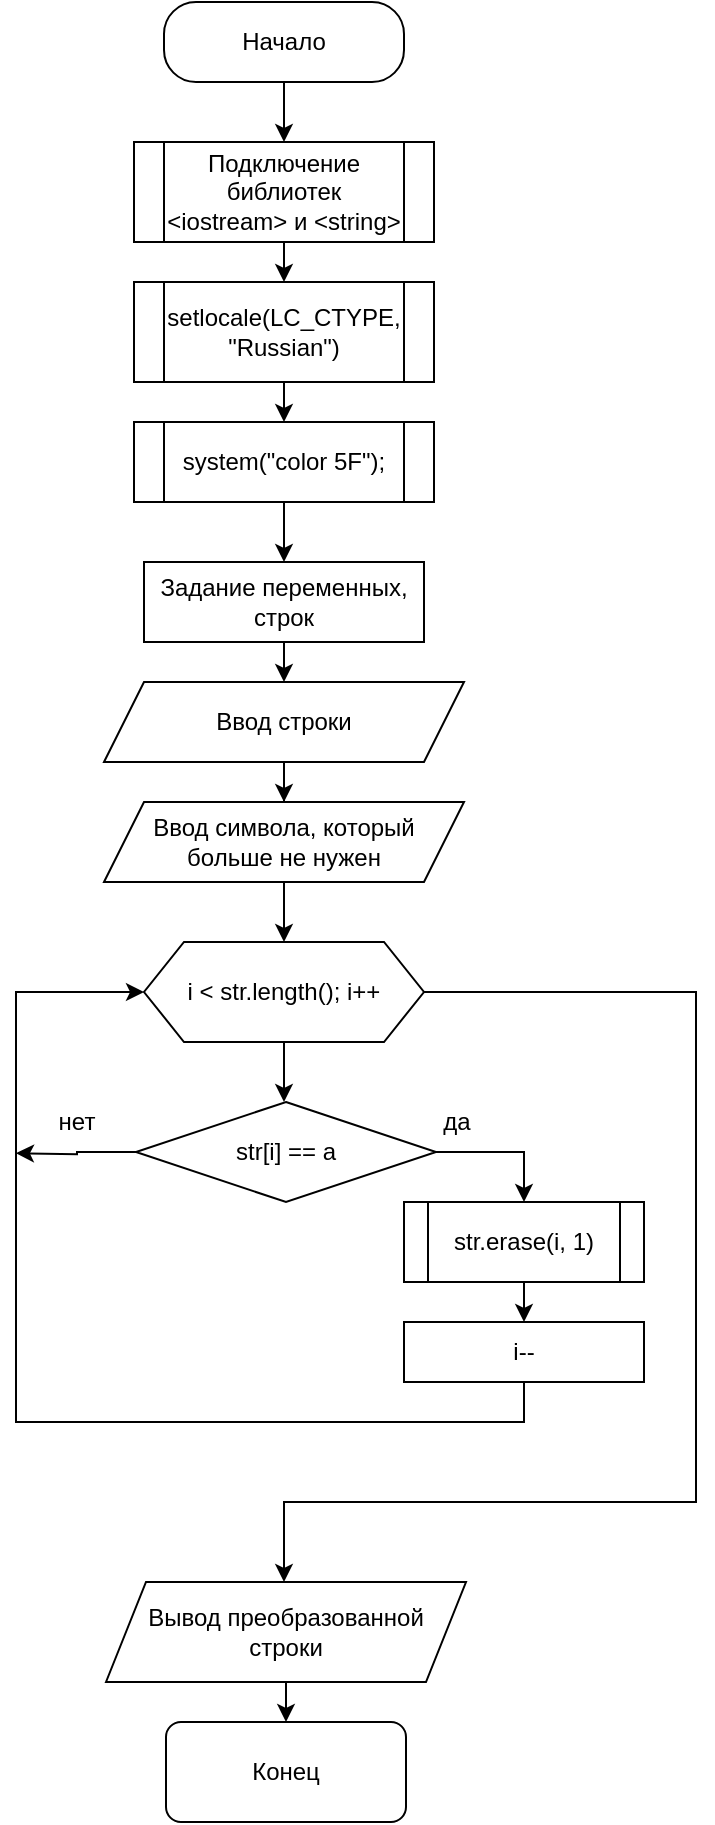 <mxfile version="13.9.9" type="device" pages="2"><diagram id="pFNhWob0lJEy7gKFFzao" name="Страница 1"><mxGraphModel dx="599" dy="705" grid="1" gridSize="10" guides="1" tooltips="1" connect="1" arrows="1" fold="1" page="1" pageScale="1" pageWidth="827" pageHeight="1169" math="0" shadow="0"><root><mxCell id="0"/><mxCell id="1" parent="0"/><mxCell id="0rGAk1tlBy2DbvqIt14T-1" style="edgeStyle=orthogonalEdgeStyle;rounded=0;orthogonalLoop=1;jettySize=auto;html=1;exitX=0.5;exitY=1;exitDx=0;exitDy=0;entryX=0.5;entryY=0;entryDx=0;entryDy=0;" edge="1" parent="1" source="0rGAk1tlBy2DbvqIt14T-2"><mxGeometry relative="1" as="geometry"><mxPoint x="344" y="120" as="targetPoint"/></mxGeometry></mxCell><mxCell id="0rGAk1tlBy2DbvqIt14T-2" value="Начало" style="rounded=1;whiteSpace=wrap;html=1;fontSize=12;glass=0;strokeWidth=1;shadow=0;arcSize=40;" vertex="1" parent="1"><mxGeometry x="284" y="50" width="120" height="40" as="geometry"/></mxCell><mxCell id="0rGAk1tlBy2DbvqIt14T-3" style="edgeStyle=orthogonalEdgeStyle;rounded=0;orthogonalLoop=1;jettySize=auto;html=1;exitX=0.5;exitY=1;exitDx=0;exitDy=0;entryX=0.5;entryY=0;entryDx=0;entryDy=0;" edge="1" parent="1"><mxGeometry relative="1" as="geometry"><mxPoint x="344" y="370" as="sourcePoint"/><mxPoint x="344" y="390" as="targetPoint"/></mxGeometry></mxCell><mxCell id="0rGAk1tlBy2DbvqIt14T-4" style="edgeStyle=orthogonalEdgeStyle;rounded=0;orthogonalLoop=1;jettySize=auto;html=1;exitX=0.5;exitY=1;exitDx=0;exitDy=0;entryX=0.5;entryY=0;entryDx=0;entryDy=0;" edge="1" parent="1"><mxGeometry relative="1" as="geometry"><mxPoint x="344" y="520" as="targetPoint"/><mxPoint x="344" y="490" as="sourcePoint"/></mxGeometry></mxCell><mxCell id="0rGAk1tlBy2DbvqIt14T-5" value="Конец" style="rounded=1;whiteSpace=wrap;html=1;" vertex="1" parent="1"><mxGeometry x="285" y="910" width="120" height="50" as="geometry"/></mxCell><mxCell id="0rGAk1tlBy2DbvqIt14T-6" style="edgeStyle=orthogonalEdgeStyle;rounded=0;orthogonalLoop=1;jettySize=auto;html=1;exitX=0.5;exitY=1;exitDx=0;exitDy=0;entryX=0.5;entryY=0;entryDx=0;entryDy=0;" edge="1" parent="1"><mxGeometry relative="1" as="geometry"><mxPoint x="344" y="570" as="sourcePoint"/><mxPoint x="344" y="600" as="targetPoint"/></mxGeometry></mxCell><mxCell id="0rGAk1tlBy2DbvqIt14T-8" style="edgeStyle=orthogonalEdgeStyle;rounded=0;orthogonalLoop=1;jettySize=auto;html=1;exitX=0.5;exitY=1;exitDx=0;exitDy=0;" edge="1" parent="1" source="0rGAk1tlBy2DbvqIt14T-9" target="0rGAk1tlBy2DbvqIt14T-24"><mxGeometry relative="1" as="geometry"/></mxCell><mxCell id="0rGAk1tlBy2DbvqIt14T-9" value="Ввод строки" style="shape=parallelogram;perimeter=parallelogramPerimeter;whiteSpace=wrap;html=1;fixedSize=1;" vertex="1" parent="1"><mxGeometry x="254" y="390" width="180" height="40" as="geometry"/></mxCell><mxCell id="0rGAk1tlBy2DbvqIt14T-44" style="edgeStyle=orthogonalEdgeStyle;rounded=0;orthogonalLoop=1;jettySize=auto;html=1;exitX=1;exitY=0.5;exitDx=0;exitDy=0;" edge="1" parent="1" source="0rGAk1tlBy2DbvqIt14T-11" target="0rGAk1tlBy2DbvqIt14T-39"><mxGeometry relative="1" as="geometry"><Array as="points"><mxPoint x="550" y="545"/><mxPoint x="550" y="800"/><mxPoint x="344" y="800"/></Array></mxGeometry></mxCell><mxCell id="0rGAk1tlBy2DbvqIt14T-11" value="i &amp;lt; str.length(); i++" style="shape=hexagon;perimeter=hexagonPerimeter2;whiteSpace=wrap;html=1;fixedSize=1;" vertex="1" parent="1"><mxGeometry x="274" y="520" width="140" height="50" as="geometry"/></mxCell><mxCell id="0rGAk1tlBy2DbvqIt14T-20" value="Задание переменных, строк" style="rounded=0;whiteSpace=wrap;html=1;" vertex="1" parent="1"><mxGeometry x="274" y="330" width="140" height="40" as="geometry"/></mxCell><mxCell id="0rGAk1tlBy2DbvqIt14T-24" value="Ввод символа, который &lt;br&gt;больше не нужен" style="shape=parallelogram;perimeter=parallelogramPerimeter;whiteSpace=wrap;html=1;fixedSize=1;" vertex="1" parent="1"><mxGeometry x="254" y="450" width="180" height="40" as="geometry"/></mxCell><mxCell id="0rGAk1tlBy2DbvqIt14T-36" style="edgeStyle=orthogonalEdgeStyle;rounded=0;orthogonalLoop=1;jettySize=auto;html=1;exitX=0.5;exitY=1;exitDx=0;exitDy=0;entryX=0.5;entryY=0;entryDx=0;entryDy=0;" edge="1" parent="1" source="0rGAk1tlBy2DbvqIt14T-33" target="0rGAk1tlBy2DbvqIt14T-34"><mxGeometry relative="1" as="geometry"/></mxCell><mxCell id="0rGAk1tlBy2DbvqIt14T-33" value="Подключение библиотек &amp;lt;iostream&amp;gt; и &amp;lt;string&amp;gt;" style="shape=process;whiteSpace=wrap;html=1;backgroundOutline=1;" vertex="1" parent="1"><mxGeometry x="269" y="120" width="150" height="50" as="geometry"/></mxCell><mxCell id="0rGAk1tlBy2DbvqIt14T-37" style="edgeStyle=orthogonalEdgeStyle;rounded=0;orthogonalLoop=1;jettySize=auto;html=1;exitX=0.5;exitY=1;exitDx=0;exitDy=0;entryX=0.5;entryY=0;entryDx=0;entryDy=0;" edge="1" parent="1" source="0rGAk1tlBy2DbvqIt14T-34" target="0rGAk1tlBy2DbvqIt14T-35"><mxGeometry relative="1" as="geometry"/></mxCell><mxCell id="0rGAk1tlBy2DbvqIt14T-34" value="setlocale(LC_CTYPE, &quot;Russian&quot;)" style="shape=process;whiteSpace=wrap;html=1;backgroundOutline=1;" vertex="1" parent="1"><mxGeometry x="269" y="190" width="150" height="50" as="geometry"/></mxCell><mxCell id="0rGAk1tlBy2DbvqIt14T-38" style="edgeStyle=orthogonalEdgeStyle;rounded=0;orthogonalLoop=1;jettySize=auto;html=1;exitX=0.5;exitY=1;exitDx=0;exitDy=0;entryX=0.5;entryY=0;entryDx=0;entryDy=0;" edge="1" parent="1" source="0rGAk1tlBy2DbvqIt14T-35" target="0rGAk1tlBy2DbvqIt14T-20"><mxGeometry relative="1" as="geometry"/></mxCell><mxCell id="0rGAk1tlBy2DbvqIt14T-35" value="system(&quot;color 5F&quot;);" style="shape=process;whiteSpace=wrap;html=1;backgroundOutline=1;" vertex="1" parent="1"><mxGeometry x="269" y="260" width="150" height="40" as="geometry"/></mxCell><mxCell id="0rGAk1tlBy2DbvqIt14T-41" style="edgeStyle=orthogonalEdgeStyle;rounded=0;orthogonalLoop=1;jettySize=auto;html=1;exitX=0.5;exitY=1;exitDx=0;exitDy=0;entryX=0.5;entryY=0;entryDx=0;entryDy=0;" edge="1" parent="1" source="0rGAk1tlBy2DbvqIt14T-39" target="0rGAk1tlBy2DbvqIt14T-5"><mxGeometry relative="1" as="geometry"/></mxCell><mxCell id="0rGAk1tlBy2DbvqIt14T-39" value="Вывод преобразованной&lt;br&gt;строки" style="shape=parallelogram;perimeter=parallelogramPerimeter;whiteSpace=wrap;html=1;fixedSize=1;" vertex="1" parent="1"><mxGeometry x="255" y="840" width="180" height="50" as="geometry"/></mxCell><mxCell id="0rGAk1tlBy2DbvqIt14T-45" style="edgeStyle=orthogonalEdgeStyle;rounded=0;orthogonalLoop=1;jettySize=auto;html=1;exitX=1;exitY=0.5;exitDx=0;exitDy=0;" edge="1" parent="1" source="0rGAk1tlBy2DbvqIt14T-42" target="0rGAk1tlBy2DbvqIt14T-46"><mxGeometry relative="1" as="geometry"><mxPoint x="480" y="660" as="targetPoint"/></mxGeometry></mxCell><mxCell id="0rGAk1tlBy2DbvqIt14T-51" style="edgeStyle=orthogonalEdgeStyle;rounded=0;orthogonalLoop=1;jettySize=auto;html=1;exitX=0;exitY=0.5;exitDx=0;exitDy=0;" edge="1" parent="1" source="0rGAk1tlBy2DbvqIt14T-42"><mxGeometry relative="1" as="geometry"><mxPoint x="210" y="625.588" as="targetPoint"/></mxGeometry></mxCell><mxCell id="0rGAk1tlBy2DbvqIt14T-42" value="str[i] == a" style="rhombus;whiteSpace=wrap;html=1;" vertex="1" parent="1"><mxGeometry x="270" y="600" width="150" height="50" as="geometry"/></mxCell><mxCell id="0rGAk1tlBy2DbvqIt14T-49" style="edgeStyle=orthogonalEdgeStyle;rounded=0;orthogonalLoop=1;jettySize=auto;html=1;exitX=0.5;exitY=1;exitDx=0;exitDy=0;entryX=0.5;entryY=0;entryDx=0;entryDy=0;" edge="1" parent="1" source="0rGAk1tlBy2DbvqIt14T-46" target="0rGAk1tlBy2DbvqIt14T-48"><mxGeometry relative="1" as="geometry"/></mxCell><mxCell id="0rGAk1tlBy2DbvqIt14T-46" value="str.erase(i, 1)" style="shape=process;whiteSpace=wrap;html=1;backgroundOutline=1;" vertex="1" parent="1"><mxGeometry x="404" y="650" width="120" height="40" as="geometry"/></mxCell><mxCell id="0rGAk1tlBy2DbvqIt14T-47" value="да" style="text;html=1;align=center;verticalAlign=middle;resizable=0;points=[];autosize=1;" vertex="1" parent="1"><mxGeometry x="415" y="600" width="30" height="20" as="geometry"/></mxCell><mxCell id="0rGAk1tlBy2DbvqIt14T-50" style="edgeStyle=orthogonalEdgeStyle;rounded=0;orthogonalLoop=1;jettySize=auto;html=1;exitX=0.5;exitY=1;exitDx=0;exitDy=0;entryX=0;entryY=0.5;entryDx=0;entryDy=0;" edge="1" parent="1" source="0rGAk1tlBy2DbvqIt14T-48" target="0rGAk1tlBy2DbvqIt14T-11"><mxGeometry relative="1" as="geometry"><Array as="points"><mxPoint x="464" y="760"/><mxPoint x="210" y="760"/><mxPoint x="210" y="545"/></Array></mxGeometry></mxCell><mxCell id="0rGAk1tlBy2DbvqIt14T-48" value="i--" style="rounded=0;whiteSpace=wrap;html=1;" vertex="1" parent="1"><mxGeometry x="404" y="710" width="120" height="30" as="geometry"/></mxCell><mxCell id="0rGAk1tlBy2DbvqIt14T-52" value="нет" style="text;html=1;align=center;verticalAlign=middle;resizable=0;points=[];autosize=1;" vertex="1" parent="1"><mxGeometry x="225" y="600" width="30" height="20" as="geometry"/></mxCell></root></mxGraphModel></diagram><diagram id="tjJm2bGRGQX97SQJiE3o" name="Страница 2"><mxGraphModel dx="509" dy="599" grid="1" gridSize="10" guides="1" tooltips="1" connect="1" arrows="1" fold="1" page="1" pageScale="1" pageWidth="827" pageHeight="1169" math="0" shadow="0"><root><mxCell id="giixP4UB2r7HmDkDkxQL-0"/><mxCell id="giixP4UB2r7HmDkDkxQL-1" parent="giixP4UB2r7HmDkDkxQL-0"/><mxCell id="giixP4UB2r7HmDkDkxQL-2" style="edgeStyle=orthogonalEdgeStyle;rounded=0;orthogonalLoop=1;jettySize=auto;html=1;exitX=0.5;exitY=1;exitDx=0;exitDy=0;entryX=0.5;entryY=0;entryDx=0;entryDy=0;" edge="1" parent="giixP4UB2r7HmDkDkxQL-1" source="giixP4UB2r7HmDkDkxQL-3"><mxGeometry relative="1" as="geometry"><mxPoint x="344" y="120" as="targetPoint"/></mxGeometry></mxCell><mxCell id="giixP4UB2r7HmDkDkxQL-3" value="Начало" style="rounded=1;whiteSpace=wrap;html=1;fontSize=12;glass=0;strokeWidth=1;shadow=0;arcSize=40;" vertex="1" parent="giixP4UB2r7HmDkDkxQL-1"><mxGeometry x="284" y="50" width="120" height="40" as="geometry"/></mxCell><mxCell id="giixP4UB2r7HmDkDkxQL-4" style="edgeStyle=orthogonalEdgeStyle;rounded=0;orthogonalLoop=1;jettySize=auto;html=1;exitX=0.5;exitY=1;exitDx=0;exitDy=0;entryX=0.5;entryY=0;entryDx=0;entryDy=0;" edge="1" parent="giixP4UB2r7HmDkDkxQL-1"><mxGeometry relative="1" as="geometry"><mxPoint x="344" y="370" as="sourcePoint"/><mxPoint x="344" y="390" as="targetPoint"/></mxGeometry></mxCell><mxCell id="giixP4UB2r7HmDkDkxQL-5" style="edgeStyle=orthogonalEdgeStyle;rounded=0;orthogonalLoop=1;jettySize=auto;html=1;exitX=0.5;exitY=1;exitDx=0;exitDy=0;entryX=0.5;entryY=0;entryDx=0;entryDy=0;" edge="1" parent="giixP4UB2r7HmDkDkxQL-1"><mxGeometry relative="1" as="geometry"><mxPoint x="344" y="520" as="targetPoint"/><mxPoint x="344" y="490" as="sourcePoint"/></mxGeometry></mxCell><mxCell id="giixP4UB2r7HmDkDkxQL-6" value="Конец" style="rounded=1;whiteSpace=wrap;html=1;" vertex="1" parent="giixP4UB2r7HmDkDkxQL-1"><mxGeometry x="285" y="910" width="120" height="50" as="geometry"/></mxCell><mxCell id="giixP4UB2r7HmDkDkxQL-7" style="edgeStyle=orthogonalEdgeStyle;rounded=0;orthogonalLoop=1;jettySize=auto;html=1;exitX=0.5;exitY=1;exitDx=0;exitDy=0;entryX=0.5;entryY=0;entryDx=0;entryDy=0;" edge="1" parent="giixP4UB2r7HmDkDkxQL-1"><mxGeometry relative="1" as="geometry"><mxPoint x="344" y="570" as="sourcePoint"/><mxPoint x="344" y="600" as="targetPoint"/></mxGeometry></mxCell><mxCell id="giixP4UB2r7HmDkDkxQL-35" style="edgeStyle=orthogonalEdgeStyle;rounded=0;orthogonalLoop=1;jettySize=auto;html=1;exitX=0.5;exitY=1;exitDx=0;exitDy=0;entryX=0.5;entryY=0;entryDx=0;entryDy=0;" edge="1" parent="giixP4UB2r7HmDkDkxQL-1" source="giixP4UB2r7HmDkDkxQL-9" target="giixP4UB2r7HmDkDkxQL-13"><mxGeometry relative="1" as="geometry"/></mxCell><mxCell id="giixP4UB2r7HmDkDkxQL-9" value="Придумайте предложение:" style="shape=parallelogram;perimeter=parallelogramPerimeter;whiteSpace=wrap;html=1;fixedSize=1;" vertex="1" parent="giixP4UB2r7HmDkDkxQL-1"><mxGeometry x="250" y="390" width="184" height="40" as="geometry"/></mxCell><mxCell id="giixP4UB2r7HmDkDkxQL-10" style="edgeStyle=orthogonalEdgeStyle;rounded=0;orthogonalLoop=1;jettySize=auto;html=1;exitX=1;exitY=0.5;exitDx=0;exitDy=0;" edge="1" parent="giixP4UB2r7HmDkDkxQL-1" source="giixP4UB2r7HmDkDkxQL-11" target="giixP4UB2r7HmDkDkxQL-21"><mxGeometry relative="1" as="geometry"><Array as="points"><mxPoint x="550" y="545"/><mxPoint x="550" y="800"/><mxPoint x="344" y="800"/></Array></mxGeometry></mxCell><mxCell id="giixP4UB2r7HmDkDkxQL-11" value="i &amp;lt; str.length(); i++" style="shape=hexagon;perimeter=hexagonPerimeter2;whiteSpace=wrap;html=1;fixedSize=1;" vertex="1" parent="giixP4UB2r7HmDkDkxQL-1"><mxGeometry x="274" y="520" width="140" height="50" as="geometry"/></mxCell><mxCell id="giixP4UB2r7HmDkDkxQL-12" value="Задание переменных, строк" style="rounded=0;whiteSpace=wrap;html=1;" vertex="1" parent="giixP4UB2r7HmDkDkxQL-1"><mxGeometry x="274" y="330" width="140" height="40" as="geometry"/></mxCell><mxCell id="giixP4UB2r7HmDkDkxQL-13" value="Введите символ, после которого будет стоять восклицательный знак:" style="shape=parallelogram;perimeter=parallelogramPerimeter;whiteSpace=wrap;html=1;fixedSize=1;" vertex="1" parent="giixP4UB2r7HmDkDkxQL-1"><mxGeometry x="254" y="450" width="180" height="40" as="geometry"/></mxCell><mxCell id="giixP4UB2r7HmDkDkxQL-14" style="edgeStyle=orthogonalEdgeStyle;rounded=0;orthogonalLoop=1;jettySize=auto;html=1;exitX=0.5;exitY=1;exitDx=0;exitDy=0;entryX=0.5;entryY=0;entryDx=0;entryDy=0;" edge="1" parent="giixP4UB2r7HmDkDkxQL-1" source="giixP4UB2r7HmDkDkxQL-15" target="giixP4UB2r7HmDkDkxQL-17"><mxGeometry relative="1" as="geometry"/></mxCell><mxCell id="giixP4UB2r7HmDkDkxQL-15" value="Подключение библиотек &amp;lt;iostream&amp;gt; и &amp;lt;string&amp;gt;" style="shape=process;whiteSpace=wrap;html=1;backgroundOutline=1;" vertex="1" parent="giixP4UB2r7HmDkDkxQL-1"><mxGeometry x="269" y="120" width="150" height="50" as="geometry"/></mxCell><mxCell id="giixP4UB2r7HmDkDkxQL-16" style="edgeStyle=orthogonalEdgeStyle;rounded=0;orthogonalLoop=1;jettySize=auto;html=1;exitX=0.5;exitY=1;exitDx=0;exitDy=0;entryX=0.5;entryY=0;entryDx=0;entryDy=0;" edge="1" parent="giixP4UB2r7HmDkDkxQL-1" source="giixP4UB2r7HmDkDkxQL-17" target="giixP4UB2r7HmDkDkxQL-19"><mxGeometry relative="1" as="geometry"/></mxCell><mxCell id="giixP4UB2r7HmDkDkxQL-17" value="setlocale(LC_CTYPE, &quot;Russian&quot;)" style="shape=process;whiteSpace=wrap;html=1;backgroundOutline=1;" vertex="1" parent="giixP4UB2r7HmDkDkxQL-1"><mxGeometry x="269" y="190" width="150" height="50" as="geometry"/></mxCell><mxCell id="giixP4UB2r7HmDkDkxQL-18" style="edgeStyle=orthogonalEdgeStyle;rounded=0;orthogonalLoop=1;jettySize=auto;html=1;exitX=0.5;exitY=1;exitDx=0;exitDy=0;entryX=0.5;entryY=0;entryDx=0;entryDy=0;" edge="1" parent="giixP4UB2r7HmDkDkxQL-1" source="giixP4UB2r7HmDkDkxQL-19" target="giixP4UB2r7HmDkDkxQL-12"><mxGeometry relative="1" as="geometry"/></mxCell><mxCell id="giixP4UB2r7HmDkDkxQL-19" value="system(&quot;color 5F&quot;);" style="shape=process;whiteSpace=wrap;html=1;backgroundOutline=1;" vertex="1" parent="giixP4UB2r7HmDkDkxQL-1"><mxGeometry x="269" y="260" width="150" height="40" as="geometry"/></mxCell><mxCell id="giixP4UB2r7HmDkDkxQL-20" style="edgeStyle=orthogonalEdgeStyle;rounded=0;orthogonalLoop=1;jettySize=auto;html=1;exitX=0.5;exitY=1;exitDx=0;exitDy=0;entryX=0.5;entryY=0;entryDx=0;entryDy=0;" edge="1" parent="giixP4UB2r7HmDkDkxQL-1" source="giixP4UB2r7HmDkDkxQL-21" target="giixP4UB2r7HmDkDkxQL-6"><mxGeometry relative="1" as="geometry"/></mxCell><mxCell id="giixP4UB2r7HmDkDkxQL-21" value="Вывод преобразованной&lt;br&gt;строки" style="shape=parallelogram;perimeter=parallelogramPerimeter;whiteSpace=wrap;html=1;fixedSize=1;" vertex="1" parent="giixP4UB2r7HmDkDkxQL-1"><mxGeometry x="255" y="840" width="180" height="50" as="geometry"/></mxCell><mxCell id="giixP4UB2r7HmDkDkxQL-23" style="edgeStyle=orthogonalEdgeStyle;rounded=0;orthogonalLoop=1;jettySize=auto;html=1;exitX=0;exitY=0.5;exitDx=0;exitDy=0;" edge="1" parent="giixP4UB2r7HmDkDkxQL-1" source="giixP4UB2r7HmDkDkxQL-24"><mxGeometry relative="1" as="geometry"><mxPoint x="210" y="625.588" as="targetPoint"/></mxGeometry></mxCell><mxCell id="giixP4UB2r7HmDkDkxQL-32" style="edgeStyle=orthogonalEdgeStyle;rounded=0;orthogonalLoop=1;jettySize=auto;html=1;exitX=1;exitY=0.5;exitDx=0;exitDy=0;" edge="1" parent="giixP4UB2r7HmDkDkxQL-1" source="giixP4UB2r7HmDkDkxQL-24" target="giixP4UB2r7HmDkDkxQL-31"><mxGeometry relative="1" as="geometry"/></mxCell><mxCell id="giixP4UB2r7HmDkDkxQL-24" value="str[i] == a" style="rhombus;whiteSpace=wrap;html=1;" vertex="1" parent="giixP4UB2r7HmDkDkxQL-1"><mxGeometry x="270" y="600" width="150" height="50" as="geometry"/></mxCell><mxCell id="giixP4UB2r7HmDkDkxQL-27" value="да" style="text;html=1;align=center;verticalAlign=middle;resizable=0;points=[];autosize=1;" vertex="1" parent="giixP4UB2r7HmDkDkxQL-1"><mxGeometry x="415" y="600" width="30" height="20" as="geometry"/></mxCell><mxCell id="giixP4UB2r7HmDkDkxQL-30" value="нет" style="text;html=1;align=center;verticalAlign=middle;resizable=0;points=[];autosize=1;" vertex="1" parent="giixP4UB2r7HmDkDkxQL-1"><mxGeometry x="225" y="600" width="30" height="20" as="geometry"/></mxCell><mxCell id="giixP4UB2r7HmDkDkxQL-34" style="edgeStyle=orthogonalEdgeStyle;rounded=0;orthogonalLoop=1;jettySize=auto;html=1;exitX=0.5;exitY=1;exitDx=0;exitDy=0;entryX=0;entryY=0.5;entryDx=0;entryDy=0;" edge="1" parent="giixP4UB2r7HmDkDkxQL-1" source="giixP4UB2r7HmDkDkxQL-31" target="giixP4UB2r7HmDkDkxQL-11"><mxGeometry relative="1" as="geometry"><Array as="points"><mxPoint x="460" y="730"/><mxPoint x="210" y="730"/><mxPoint x="210" y="545"/></Array></mxGeometry></mxCell><mxCell id="giixP4UB2r7HmDkDkxQL-31" value="Вывод b" style="shape=parallelogram;perimeter=parallelogramPerimeter;whiteSpace=wrap;html=1;fixedSize=1;" vertex="1" parent="giixP4UB2r7HmDkDkxQL-1"><mxGeometry x="390" y="670" width="140" height="40" as="geometry"/></mxCell></root></mxGraphModel></diagram></mxfile>